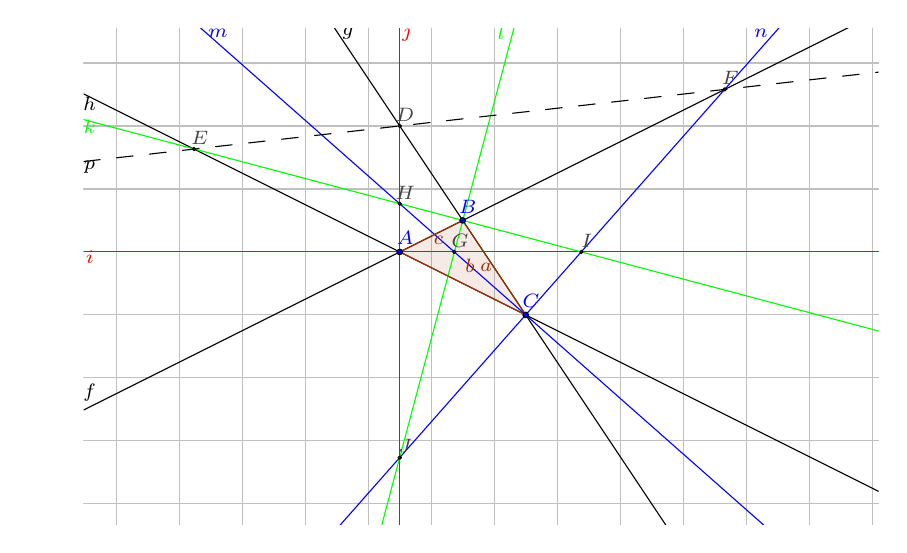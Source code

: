 \definecolor{zzttqq}{rgb}{0.6,0.2,0.}
\definecolor{uuuuuu}{rgb}{0.267,0.267,0.267}
\definecolor{qqffqq}{rgb}{0.,1.,0.}
\definecolor{ffqqqq}{rgb}{1.,0.,0.}
\definecolor{qqqqff}{rgb}{0.,0.,1.}
\definecolor{cqcqcq}{rgb}{0.753,0.753,0.753}
\begin{tikzpicture}[scale=0.4,line cap=round,line join=round,>=triangle 45,x=1.0cm,y=1.0cm]
\draw [color=cqcqcq,, xstep=2.0cm,ystep=2.0cm] (-9.038,-6.657) grid (16.203,9.103);
\clip(-9.038,-6.657) rectangle (16.203,9.103);
\fill[color=zzttqq,fill=zzttqq,fill opacity=0.1] (1.,2.) -- (3.,3.) -- (5.,0.) -- cycle;
\draw [domain=-9.038:16.203] plot(\x,{(--3.--1.*\x)/2.});
\draw [domain=-9.038:16.203] plot(\x,{(--15.-3.*\x)/2.});
\draw [domain=-9.038:16.203] plot(\x,{(--10.-2.*\x)/4.});
\draw [color=ffqqqq,domain=-9.038:16.203] plot(\x,{(--2.-0.*\x)/1.});
\draw [color=ffqqqq] (1.,-6.657) -- (1.,9.103);
\draw [color=qqffqq,domain=-9.038:16.203] plot(\x,{(--3.67-0.257*\x)/0.966});
\draw [color=qqffqq,domain=-9.038:16.203] plot(\x,{(-2.129--0.966*\x)/0.257});
\draw [color=qqqqff,domain=-9.038:16.203] plot(\x,{(--3.309-0.662*\x)/0.75});
\draw [color=qqqqff,domain=-9.038:16.203] plot(\x,{(-3.748--0.75*\x)/0.662});
\draw [dash pattern=on 6pt off 6pt,domain=-9.038:16.203] plot(\x,{(--99.219--1.895*\x)/16.852});
\draw [color=zzttqq] (1.,2.)-- (3.,3.);
\draw [color=zzttqq] (3.,3.)-- (5.,0.);
\draw [color=zzttqq] (5.,0.)-- (1.,2.);
\begin{scriptsize}
\draw [fill=qqqqff] (1.,2.) circle (2.5pt);
\draw[color=qqqqff] (1.17,2.448) node {$A$};
\draw [fill=qqqqff] (3.,3.) circle (2.5pt);
\draw[color=qqqqff] (3.158,3.442) node {$B$};
\draw[color=black] (-8.844,-2.474) node {$f$};
\draw [fill=qqqqff] (5.,0.) circle (2.5pt);
\draw[color=qqqqff] (5.171,0.46) node {$C$};
\draw[color=black] (-0.649,8.946) node {$g$};
\draw[color=black] (-8.844,6.715) node {$h$};
\draw[color=ffqqqq] (-8.844,1.842) node {$i$};
\draw[color=ffqqqq] (1.243,8.946) node {$j$};
\draw[color=qqffqq] (-8.844,5.964) node {$k$};
\draw[color=qqffqq] (4.225,8.946) node {$l$};
\draw[color=qqqqff] (-4.77,8.946) node {$m$};
\draw[color=qqqqff] (12.469,8.946) node {$n$};
\draw [fill=uuuuuu] (1.,6.) circle (1.5pt);
\draw[color=uuuuuu] (1.17,6.351) node {$D$};
\draw [fill=uuuuuu] (-5.531,5.266) circle (1.5pt);
\draw[color=uuuuuu] (-5.352,5.624) node {$E$};
\draw [fill=uuuuuu] (11.321,7.161) circle (1.5pt);
\draw[color=uuuuuu] (11.499,7.515) node {$F$};
\draw[color=black] (-8.844,4.703) node {$p$};
\draw[color=zzttqq] (2.237,2.375) node {$c$};
\draw[color=zzttqq] (3.74,1.502) node {$a$};
\draw[color=zzttqq] (3.231,1.575) node {$b$};
\draw [fill=uuuuuu] (2.734,2.) circle (1.5pt);
\draw[color=uuuuuu] (2.916,2.351) node {$G$};
\draw [fill=uuuuuu] (1.,3.531) circle (1.5pt);
\draw[color=uuuuuu] (1.17,3.878) node {$H$};
\draw [fill=uuuuuu] (6.766,2.) circle (1.5pt);
\draw[color=uuuuuu] (6.94,2.351) node {$I$};
\draw [fill=uuuuuu] (1.,-4.531) circle (1.5pt);
\draw[color=uuuuuu] (1.17,-4.171) node {$J$};
\end{scriptsize}
\end{tikzpicture}
